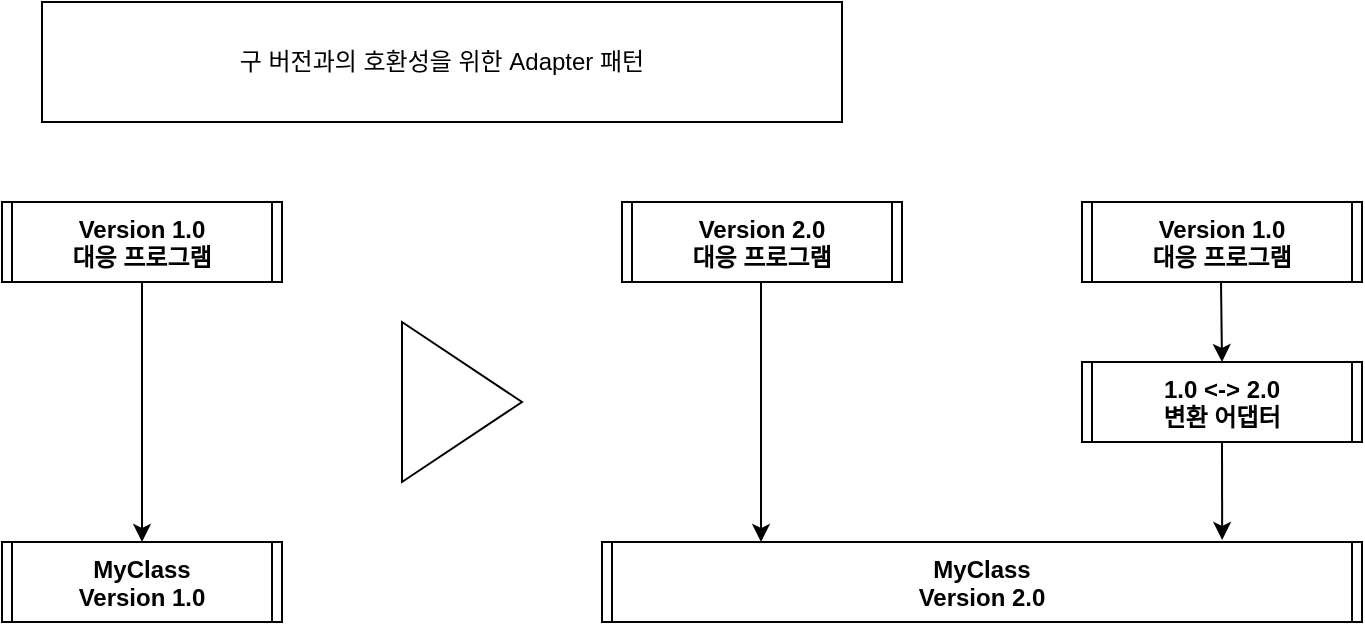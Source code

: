 <mxfile>
    <diagram id="7ltoPcdg2y4jprUAI1gg" name="Page-1">
        <mxGraphModel dx="942" dy="450" grid="1" gridSize="10" guides="1" tooltips="1" connect="1" arrows="1" fold="1" page="1" pageScale="1" pageWidth="827" pageHeight="1169" math="0" shadow="0">
            <root>
                <mxCell id="0"/>
                <mxCell id="1" parent="0"/>
                <mxCell id="40" value="Version 1.0&#10;대응 프로그램" style="shape=process2;fixedSize=1;size=5;fontStyle=1;" vertex="1" parent="1">
                    <mxGeometry x="60" y="140" width="140" height="40" as="geometry"/>
                </mxCell>
                <mxCell id="41" value="1.0 &lt;-&gt; 2.0&#10;변환 어댑터" style="shape=process2;fixedSize=1;size=5;fontStyle=1;" vertex="1" parent="1">
                    <mxGeometry x="600" y="220" width="140" height="40" as="geometry"/>
                </mxCell>
                <mxCell id="42" value="Version 2.0&#10;대응 프로그램" style="shape=process2;fixedSize=1;size=5;fontStyle=1;" vertex="1" parent="1">
                    <mxGeometry x="370" y="140" width="140" height="40" as="geometry"/>
                </mxCell>
                <mxCell id="43" value="Version 1.0&#10;대응 프로그램" style="shape=process2;fixedSize=1;size=5;fontStyle=1;" vertex="1" parent="1">
                    <mxGeometry x="600" y="140" width="140" height="40" as="geometry"/>
                </mxCell>
                <mxCell id="44" value="MyClass&#10;Version 2.0" style="shape=process2;fixedSize=1;size=5;fontStyle=1;" vertex="1" parent="1">
                    <mxGeometry x="360" y="310" width="380" height="40" as="geometry"/>
                </mxCell>
                <mxCell id="45" value="MyClass&#10;Version 1.0" style="shape=process2;fixedSize=1;size=5;fontStyle=1;" vertex="1" parent="1">
                    <mxGeometry x="60" y="310" width="140" height="40" as="geometry"/>
                </mxCell>
                <mxCell id="46" value="" style="endArrow=classic;html=1;entryX=0.5;entryY=0;entryDx=0;entryDy=0;exitX=0.5;exitY=1;exitDx=0;exitDy=0;" edge="1" parent="1" source="40" target="45">
                    <mxGeometry width="50" height="50" relative="1" as="geometry">
                        <mxPoint x="390" y="300" as="sourcePoint"/>
                        <mxPoint x="440" y="250" as="targetPoint"/>
                    </mxGeometry>
                </mxCell>
                <mxCell id="47" value="" style="endArrow=classic;html=1;entryX=0.5;entryY=0;entryDx=0;entryDy=0;exitX=0.5;exitY=1;exitDx=0;exitDy=0;" edge="1" parent="1">
                    <mxGeometry width="50" height="50" relative="1" as="geometry">
                        <mxPoint x="439.5" y="180" as="sourcePoint"/>
                        <mxPoint x="439.5" y="310" as="targetPoint"/>
                    </mxGeometry>
                </mxCell>
                <mxCell id="48" value="" style="endArrow=classic;html=1;exitX=0.5;exitY=1;exitDx=0;exitDy=0;" edge="1" parent="1">
                    <mxGeometry width="50" height="50" relative="1" as="geometry">
                        <mxPoint x="669.5" y="180" as="sourcePoint"/>
                        <mxPoint x="670" y="220" as="targetPoint"/>
                    </mxGeometry>
                </mxCell>
                <mxCell id="49" value="" style="endArrow=classic;html=1;exitX=0.5;exitY=1;exitDx=0;exitDy=0;entryX=0.816;entryY=-0.025;entryDx=0;entryDy=0;entryPerimeter=0;" edge="1" parent="1" source="41" target="44">
                    <mxGeometry width="50" height="50" relative="1" as="geometry">
                        <mxPoint x="679.5" y="190" as="sourcePoint"/>
                        <mxPoint x="680" y="230" as="targetPoint"/>
                    </mxGeometry>
                </mxCell>
                <mxCell id="50" value="" style="triangle;whiteSpace=wrap;html=1;" vertex="1" parent="1">
                    <mxGeometry x="260" y="200" width="60" height="80" as="geometry"/>
                </mxCell>
                <mxCell id="51" value="구 버전과의 호환성을 위한 Adapter 패턴" style="rounded=0;whiteSpace=wrap;html=1;" vertex="1" parent="1">
                    <mxGeometry x="80" y="40" width="400" height="60" as="geometry"/>
                </mxCell>
            </root>
        </mxGraphModel>
    </diagram>
</mxfile>